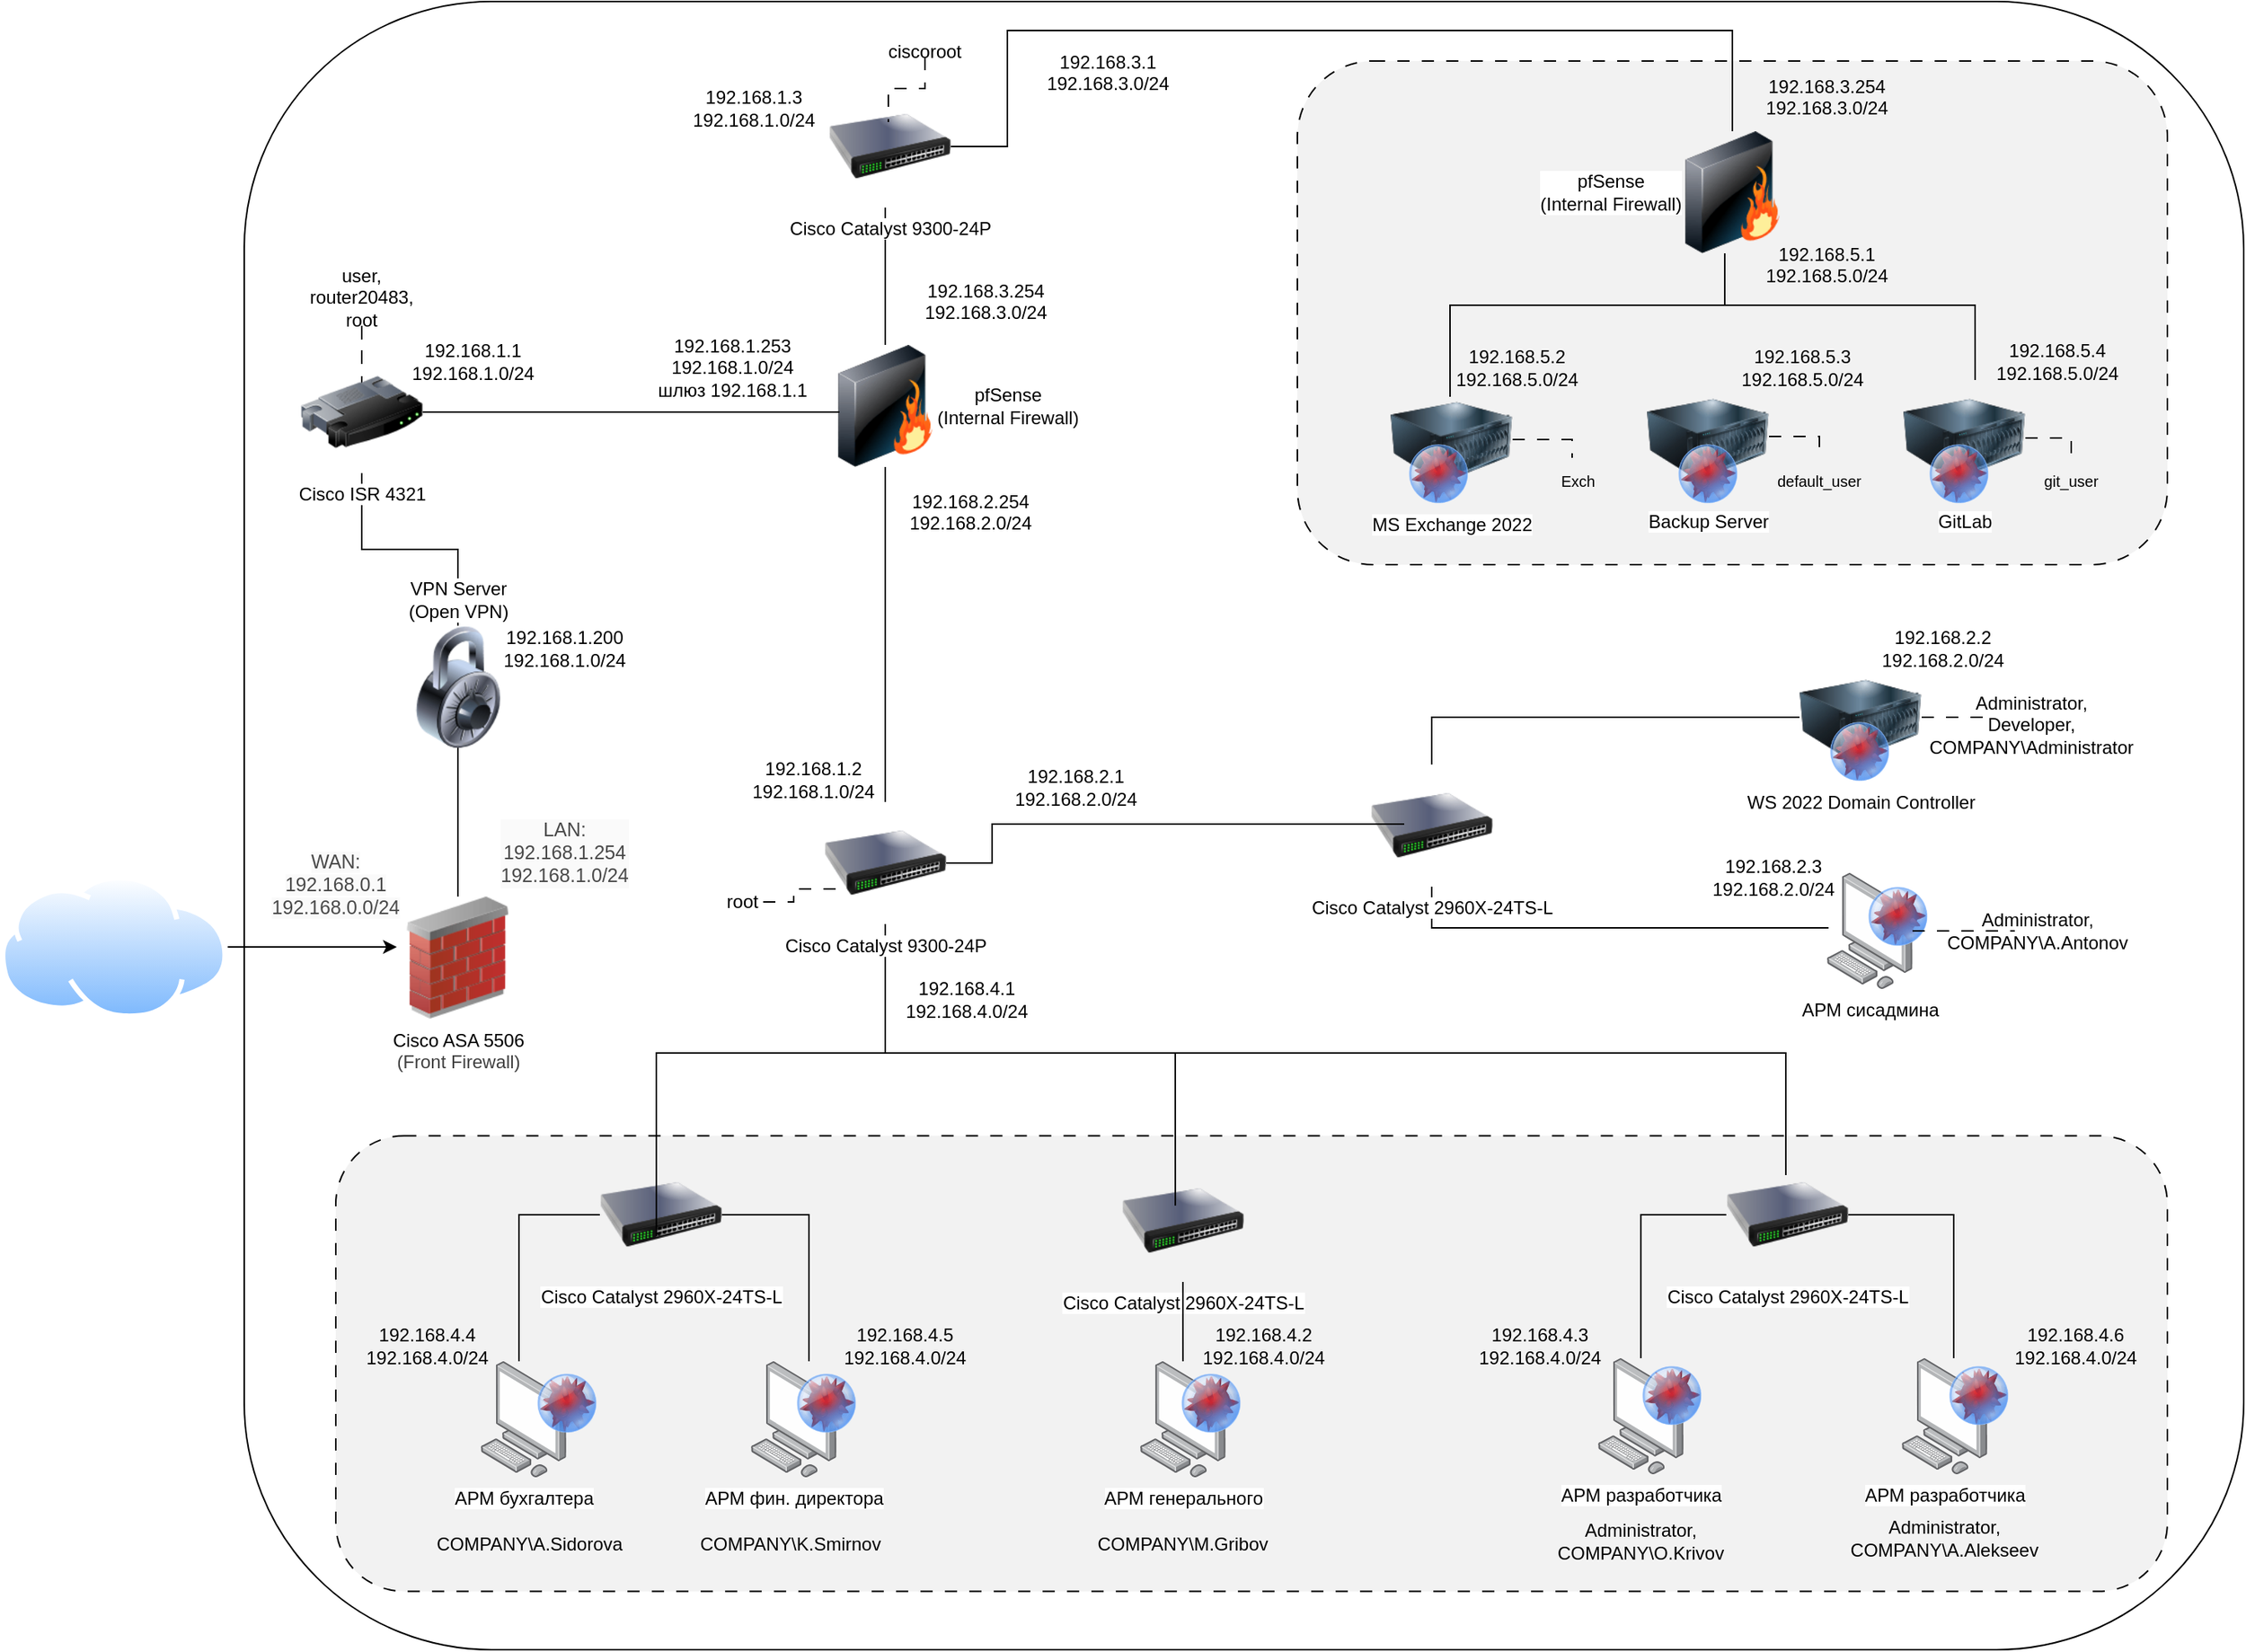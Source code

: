 <mxfile version="26.2.14">
  <diagram name="Страница — 1" id="zFI4pChro482Au3_UGgQ">
    <mxGraphModel dx="2413" dy="2248" grid="1" gridSize="10" guides="1" tooltips="1" connect="1" arrows="1" fold="1" page="1" pageScale="1" pageWidth="827" pageHeight="1169" math="0" shadow="0">
      <root>
        <mxCell id="0" />
        <mxCell id="1" parent="0" />
        <mxCell id="4CLx3NMyFeTl8cOiyVGn-1" value="" style="rounded=1;whiteSpace=wrap;html=1;" vertex="1" parent="1">
          <mxGeometry x="-490" y="-719" width="1310" height="1080" as="geometry" />
        </mxCell>
        <mxCell id="4CLx3NMyFeTl8cOiyVGn-2" value="" style="rounded=1;whiteSpace=wrap;html=1;dashed=1;dashPattern=8 8;fillColor=#F2F2F2;container=0;" vertex="1" parent="1">
          <mxGeometry x="200" y="-680" width="570" height="330" as="geometry" />
        </mxCell>
        <mxCell id="4CLx3NMyFeTl8cOiyVGn-4" value="" style="image;aspect=fixed;perimeter=ellipsePerimeter;html=1;align=center;shadow=0;dashed=0;spacingTop=3;image=img/lib/active_directory/internet_cloud.svg;" vertex="1" parent="1">
          <mxGeometry x="-650" y="-146.5" width="149.2" height="94" as="geometry" />
        </mxCell>
        <mxCell id="4CLx3NMyFeTl8cOiyVGn-5" style="edgeStyle=orthogonalEdgeStyle;rounded=0;orthogonalLoop=1;jettySize=auto;html=1;endArrow=none;startFill=0;entryX=0.5;entryY=0;entryDx=0;entryDy=0;" edge="1" parent="1" source="4CLx3NMyFeTl8cOiyVGn-69" target="4CLx3NMyFeTl8cOiyVGn-14">
          <mxGeometry relative="1" as="geometry">
            <Array as="points" />
            <mxPoint x="-110" y="-446" as="sourcePoint" />
            <mxPoint x="-98" y="-123" as="targetPoint" />
          </mxGeometry>
        </mxCell>
        <mxCell id="4CLx3NMyFeTl8cOiyVGn-9" style="edgeStyle=orthogonalEdgeStyle;rounded=0;orthogonalLoop=1;jettySize=auto;html=1;endArrow=none;startFill=0;" edge="1" parent="1" source="4CLx3NMyFeTl8cOiyVGn-16" target="4CLx3NMyFeTl8cOiyVGn-52">
          <mxGeometry relative="1" as="geometry">
            <Array as="points">
              <mxPoint x="430" y="-250" />
              <mxPoint x="430" y="-250" />
            </Array>
          </mxGeometry>
        </mxCell>
        <mxCell id="4CLx3NMyFeTl8cOiyVGn-15" style="edgeStyle=orthogonalEdgeStyle;rounded=0;orthogonalLoop=1;jettySize=auto;html=1;endArrow=none;startFill=0;entryX=0.019;entryY=0.474;entryDx=0;entryDy=0;entryPerimeter=0;" edge="1" parent="1" source="4CLx3NMyFeTl8cOiyVGn-16" target="4CLx3NMyFeTl8cOiyVGn-31">
          <mxGeometry relative="1" as="geometry">
            <Array as="points">
              <mxPoint x="288" y="-112" />
            </Array>
            <mxPoint x="323" y="-222" as="sourcePoint" />
            <mxPoint x="546.026" y="-114.964" as="targetPoint" />
          </mxGeometry>
        </mxCell>
        <mxCell id="4CLx3NMyFeTl8cOiyVGn-16" value="Cisco Catalyst 2960X-24TS-L" style="image;html=1;image=img/lib/clip_art/networking/Switch_128x128.png" vertex="1" parent="1">
          <mxGeometry x="248" y="-219" width="80" height="80" as="geometry" />
        </mxCell>
        <mxCell id="4CLx3NMyFeTl8cOiyVGn-17" value="root" style="text;html=1;align=center;verticalAlign=middle;whiteSpace=wrap;rounded=0;" vertex="1" parent="1">
          <mxGeometry x="-177" y="-143.5" width="27" height="29" as="geometry" />
        </mxCell>
        <mxCell id="4CLx3NMyFeTl8cOiyVGn-31" value="АРМ сисадмина" style="image;points=[];aspect=fixed;html=1;align=center;shadow=0;dashed=0;image=img/lib/allied_telesis/computer_and_terminals/Personal_Computer.svg;" vertex="1" parent="1">
          <mxGeometry x="546.96" y="-148" width="56.08" height="76" as="geometry" />
        </mxCell>
        <mxCell id="4CLx3NMyFeTl8cOiyVGn-32" value="192.168.2.3&lt;div&gt;192.168.2.0/24&lt;/div&gt;" style="text;html=1;align=center;verticalAlign=middle;whiteSpace=wrap;rounded=0;" vertex="1" parent="1">
          <mxGeometry x="482" y="-160" width="60" height="30" as="geometry" />
        </mxCell>
        <mxCell id="4CLx3NMyFeTl8cOiyVGn-33" value="Administrator,&lt;br&gt;&lt;div&gt;COMPANY\A.Antonov&lt;/div&gt;" style="text;html=1;align=center;verticalAlign=middle;whiteSpace=wrap;rounded=0;" vertex="1" parent="1">
          <mxGeometry x="655.0" y="-125" width="60" height="30" as="geometry" />
        </mxCell>
        <mxCell id="4CLx3NMyFeTl8cOiyVGn-34" value="" style="image;html=1;image=img/lib/clip_art/computers/Antivirus_128x128.png" vertex="1" parent="1">
          <mxGeometry x="572" y="-139" width="43" height="39" as="geometry" />
        </mxCell>
        <mxCell id="4CLx3NMyFeTl8cOiyVGn-52" value="WS 2022 Domain Controller" style="image;html=1;image=img/lib/clip_art/computers/Server_128x128.png" vertex="1" parent="1">
          <mxGeometry x="529" y="-288" width="80" height="80" as="geometry" />
        </mxCell>
        <mxCell id="4CLx3NMyFeTl8cOiyVGn-53" value="192.168.2.2&lt;div&gt;192.168.2.0/24&lt;/div&gt;" style="text;html=1;align=center;verticalAlign=middle;whiteSpace=wrap;rounded=0;" vertex="1" parent="1">
          <mxGeometry x="593.08" y="-310" width="60" height="30" as="geometry" />
        </mxCell>
        <mxCell id="4CLx3NMyFeTl8cOiyVGn-54" value="Administrator,&lt;div&gt;Developer,&lt;br&gt;&lt;div&gt;COMPANY\Administrator&lt;/div&gt;&lt;/div&gt;" style="text;html=1;align=center;verticalAlign=middle;whiteSpace=wrap;rounded=0;" vertex="1" parent="1">
          <mxGeometry x="651.0" y="-260" width="60" height="30" as="geometry" />
        </mxCell>
        <mxCell id="4CLx3NMyFeTl8cOiyVGn-55" value="" style="image;html=1;image=img/lib/clip_art/computers/Antivirus_128x128.png" vertex="1" parent="1">
          <mxGeometry x="546.96" y="-247" width="43" height="39" as="geometry" />
        </mxCell>
        <mxCell id="4CLx3NMyFeTl8cOiyVGn-56" style="edgeStyle=orthogonalEdgeStyle;rounded=0;orthogonalLoop=1;jettySize=auto;html=1;endArrow=none;startFill=0;dashed=1;dashPattern=8 8;" edge="1" parent="1" source="4CLx3NMyFeTl8cOiyVGn-52" target="4CLx3NMyFeTl8cOiyVGn-54">
          <mxGeometry relative="1" as="geometry">
            <Array as="points">
              <mxPoint x="620" y="-250" />
              <mxPoint x="620" y="-250" />
            </Array>
          </mxGeometry>
        </mxCell>
        <mxCell id="4CLx3NMyFeTl8cOiyVGn-58" value="192.168.1.3&lt;div&gt;192.168.1.0/24&lt;/div&gt;" style="text;html=1;align=center;verticalAlign=middle;whiteSpace=wrap;rounded=0;" vertex="1" parent="1">
          <mxGeometry x="-186.5" y="-664" width="60" height="30" as="geometry" />
        </mxCell>
        <mxCell id="4CLx3NMyFeTl8cOiyVGn-138" style="edgeStyle=orthogonalEdgeStyle;rounded=0;orthogonalLoop=1;jettySize=auto;html=1;entryX=0.5;entryY=0;entryDx=0;entryDy=0;endArrow=none;startFill=0;" edge="1" parent="1" source="4CLx3NMyFeTl8cOiyVGn-57" target="4CLx3NMyFeTl8cOiyVGn-136">
          <mxGeometry relative="1" as="geometry">
            <Array as="points">
              <mxPoint x="10" y="-624" />
              <mxPoint x="10" y="-700" />
              <mxPoint x="485" y="-700" />
            </Array>
          </mxGeometry>
        </mxCell>
        <mxCell id="4CLx3NMyFeTl8cOiyVGn-149" style="edgeStyle=orthogonalEdgeStyle;rounded=0;orthogonalLoop=1;jettySize=auto;html=1;entryX=0.5;entryY=0;entryDx=0;entryDy=0;endArrow=none;startFill=0;" edge="1" parent="1" source="4CLx3NMyFeTl8cOiyVGn-57" target="4CLx3NMyFeTl8cOiyVGn-69">
          <mxGeometry relative="1" as="geometry">
            <Array as="points">
              <mxPoint x="-70" y="-560" />
              <mxPoint x="-70" y="-560" />
            </Array>
          </mxGeometry>
        </mxCell>
        <mxCell id="4CLx3NMyFeTl8cOiyVGn-57" value="Cisco Catalyst 9300-24P" style="image;html=1;image=img/lib/clip_art/networking/Switch_128x128.png;align=center;" vertex="1" parent="1">
          <mxGeometry x="-107" y="-664" width="80" height="80" as="geometry" />
        </mxCell>
        <mxCell id="4CLx3NMyFeTl8cOiyVGn-59" value="192.168.3.1&lt;div&gt;192.168.3.0/24&lt;/div&gt;&lt;div&gt;&lt;br&gt;&lt;/div&gt;" style="text;html=1;align=center;verticalAlign=middle;whiteSpace=wrap;rounded=0;" vertex="1" parent="1">
          <mxGeometry x="20" y="-680" width="112" height="30" as="geometry" />
        </mxCell>
        <mxCell id="4CLx3NMyFeTl8cOiyVGn-60" value="ciscoroot" style="text;html=1;align=center;verticalAlign=middle;whiteSpace=wrap;rounded=0;" vertex="1" parent="1">
          <mxGeometry x="-70" y="-690" width="52" height="8" as="geometry" />
        </mxCell>
        <mxCell id="4CLx3NMyFeTl8cOiyVGn-62" value="" style="edgeStyle=orthogonalEdgeStyle;rounded=0;orthogonalLoop=1;jettySize=auto;html=1;endArrow=none;startFill=0;" edge="1" parent="1" source="4CLx3NMyFeTl8cOiyVGn-70" target="4CLx3NMyFeTl8cOiyVGn-64">
          <mxGeometry relative="1" as="geometry">
            <Array as="points" />
            <mxPoint x="-370" y="-456" as="sourcePoint" />
            <mxPoint x="152" y="-456" as="targetPoint" />
          </mxGeometry>
        </mxCell>
        <mxCell id="4CLx3NMyFeTl8cOiyVGn-63" value="" style="edgeStyle=orthogonalEdgeStyle;rounded=0;orthogonalLoop=1;jettySize=auto;html=1;" edge="1" parent="1" source="4CLx3NMyFeTl8cOiyVGn-4" target="4CLx3NMyFeTl8cOiyVGn-64">
          <mxGeometry relative="1" as="geometry">
            <mxPoint x="-661" y="-613" as="sourcePoint" />
            <mxPoint x="-410" y="-496" as="targetPoint" />
            <Array as="points">
              <mxPoint x="-575" y="-90" />
            </Array>
          </mxGeometry>
        </mxCell>
        <mxCell id="4CLx3NMyFeTl8cOiyVGn-64" value="Cisco ASA 5506&lt;div&gt;&lt;span style=&quot;white-space: normal; caret-color: rgb(64, 64, 64); color: rgb(64, 64, 64); text-align: left;&quot;&gt;&lt;font face=&quot;Helvetica&quot;&gt;(Front Firewall)&lt;/font&gt;&lt;/span&gt;&lt;br&gt;&lt;/div&gt;" style="image;html=1;image=img/lib/clip_art/networking/Firewall_02_128x128.png;verticalAlign=top;labelPosition=center;verticalLabelPosition=bottom;align=center;" vertex="1" parent="1">
          <mxGeometry x="-390" y="-132.5" width="80" height="80" as="geometry" />
        </mxCell>
        <mxCell id="4CLx3NMyFeTl8cOiyVGn-67" value="192.168.2.1&lt;div&gt;192.168.2.0/24&lt;/div&gt;" style="text;html=1;align=center;verticalAlign=middle;whiteSpace=wrap;rounded=0;" vertex="1" parent="1">
          <mxGeometry y="-219" width="110" height="30" as="geometry" />
        </mxCell>
        <mxCell id="4CLx3NMyFeTl8cOiyVGn-68" value="192.168.1.2&lt;div&gt;192.168.1.0/24&lt;/div&gt;" style="text;html=1;align=center;verticalAlign=middle;whiteSpace=wrap;rounded=0;" vertex="1" parent="1">
          <mxGeometry x="-147" y="-224.5" width="60" height="30" as="geometry" />
        </mxCell>
        <mxCell id="4CLx3NMyFeTl8cOiyVGn-71" value="MS Exchange 2022" style="image;html=1;image=img/lib/clip_art/computers/Server_128x128.png" vertex="1" parent="1">
          <mxGeometry x="261" y="-470" width="80" height="80" as="geometry" />
        </mxCell>
        <mxCell id="4CLx3NMyFeTl8cOiyVGn-87" value="192.168.1.1&lt;div&gt;192.168.1.0/24&lt;/div&gt;" style="text;html=1;align=center;verticalAlign=middle;whiteSpace=wrap;rounded=0;" vertex="1" parent="1">
          <mxGeometry x="-370" y="-498" width="60" height="30" as="geometry" />
        </mxCell>
        <mxCell id="4CLx3NMyFeTl8cOiyVGn-88" value="user,&lt;div&gt;router20483,&lt;/div&gt;&lt;div&gt;root&lt;/div&gt;" style="text;html=1;align=center;verticalAlign=middle;whiteSpace=wrap;rounded=0;" vertex="1" parent="1">
          <mxGeometry x="-427" y="-543.5" width="28" height="37" as="geometry" />
        </mxCell>
        <mxCell id="4CLx3NMyFeTl8cOiyVGn-90" value="192.168.4.1&lt;div&gt;192.168.4.0/24&lt;/div&gt;" style="text;html=1;align=center;verticalAlign=middle;whiteSpace=wrap;rounded=0;" vertex="1" parent="1">
          <mxGeometry x="-70" y="-80" width="107" height="30" as="geometry" />
        </mxCell>
        <mxCell id="4CLx3NMyFeTl8cOiyVGn-91" value="&lt;span style=&quot;caret-color: rgb(73, 73, 73); color: rgb(73, 73, 73); font-family: var(--ds-font-family-code); font-size: 12.573px; background-color: rgb(250, 250, 250);&quot;&gt;WAN: 192.168.0.1&lt;/span&gt;&lt;div&gt;&lt;span style=&quot;caret-color: rgb(73, 73, 73); color: rgb(73, 73, 73); font-family: var(--ds-font-family-code); font-size: 12.573px; background-color: rgb(250, 250, 250);&quot;&gt;192.168.0.0/24&lt;/span&gt;&lt;/div&gt;" style="text;html=1;align=center;verticalAlign=middle;whiteSpace=wrap;rounded=0;" vertex="1" parent="1">
          <mxGeometry x="-460" y="-155" width="60" height="30" as="geometry" />
        </mxCell>
        <mxCell id="4CLx3NMyFeTl8cOiyVGn-92" value="&lt;pre style=&quot;font-family: var(--ds-font-family-code); overflow: auto; padding: calc(var(--ds-md-zoom)*8px)calc(var(--ds-md-zoom)*12px); text-wrap-mode: wrap; word-break: break-all; caret-color: rgb(73, 73, 73); color: rgb(73, 73, 73); font-size: 12.573px; background-color: rgb(250, 250, 250); margin-top: 0px !important; margin-bottom: 0px !important;&quot;&gt;LAN:&lt;/pre&gt;&lt;pre style=&quot;font-family: var(--ds-font-family-code); overflow: auto; padding: calc(var(--ds-md-zoom)*8px)calc(var(--ds-md-zoom)*12px); text-wrap-mode: wrap; word-break: break-all; caret-color: rgb(73, 73, 73); color: rgb(73, 73, 73); font-size: 12.573px; background-color: rgb(250, 250, 250); margin-top: 0px !important; margin-bottom: 0px !important;&quot;&gt;192.168.1.254&lt;/pre&gt;&lt;pre style=&quot;font-family: var(--ds-font-family-code); overflow: auto; padding: calc(var(--ds-md-zoom)*8px)calc(var(--ds-md-zoom)*12px); text-wrap-mode: wrap; word-break: break-all; caret-color: rgb(73, 73, 73); color: rgb(73, 73, 73); font-size: 12.573px; background-color: rgb(250, 250, 250); margin-top: 0px !important; margin-bottom: 0px !important;&quot;&gt;192.168.1.0/24&lt;/pre&gt;" style="text;html=1;align=center;verticalAlign=middle;whiteSpace=wrap;rounded=0;" vertex="1" parent="1">
          <mxGeometry x="-335" y="-176.5" width="110" height="30" as="geometry" />
        </mxCell>
        <mxCell id="4CLx3NMyFeTl8cOiyVGn-105" style="edgeStyle=orthogonalEdgeStyle;rounded=0;orthogonalLoop=1;jettySize=auto;html=1;entryX=0.488;entryY=0.3;entryDx=0;entryDy=0;entryPerimeter=0;endArrow=none;startFill=0;dashed=1;dashPattern=8 8;" edge="1" parent="1" source="4CLx3NMyFeTl8cOiyVGn-60" target="4CLx3NMyFeTl8cOiyVGn-57">
          <mxGeometry relative="1" as="geometry" />
        </mxCell>
        <mxCell id="4CLx3NMyFeTl8cOiyVGn-107" style="edgeStyle=orthogonalEdgeStyle;rounded=0;orthogonalLoop=1;jettySize=auto;html=1;entryX=0.5;entryY=0.35;entryDx=0;entryDy=0;entryPerimeter=0;endArrow=none;startFill=0;dashed=1;dashPattern=8 8;" edge="1" parent="1" source="4CLx3NMyFeTl8cOiyVGn-88" target="4CLx3NMyFeTl8cOiyVGn-86">
          <mxGeometry relative="1" as="geometry" />
        </mxCell>
        <mxCell id="4CLx3NMyFeTl8cOiyVGn-116" style="edgeStyle=orthogonalEdgeStyle;rounded=0;orthogonalLoop=1;jettySize=auto;html=1;entryX=0.25;entryY=0.5;entryDx=0;entryDy=0;entryPerimeter=0;endArrow=none;startFill=0;dashed=1;dashPattern=8 8;" edge="1" parent="1" source="4CLx3NMyFeTl8cOiyVGn-31" target="4CLx3NMyFeTl8cOiyVGn-33">
          <mxGeometry relative="1" as="geometry" />
        </mxCell>
        <mxCell id="4CLx3NMyFeTl8cOiyVGn-3" value="" style="rounded=1;whiteSpace=wrap;html=1;dashed=1;dashPattern=8 8;fillColor=#F2F2F2;" vertex="1" parent="1">
          <mxGeometry x="-430" y="24.25" width="1200" height="298.5" as="geometry" />
        </mxCell>
        <mxCell id="4CLx3NMyFeTl8cOiyVGn-20" style="edgeStyle=orthogonalEdgeStyle;rounded=0;orthogonalLoop=1;jettySize=auto;html=1;endArrow=none;startFill=0;" edge="1" parent="1" source="4CLx3NMyFeTl8cOiyVGn-22" target="4CLx3NMyFeTl8cOiyVGn-24">
          <mxGeometry relative="1" as="geometry">
            <Array as="points">
              <mxPoint x="630" y="76" />
            </Array>
          </mxGeometry>
        </mxCell>
        <mxCell id="4CLx3NMyFeTl8cOiyVGn-21" style="edgeStyle=orthogonalEdgeStyle;rounded=0;orthogonalLoop=1;jettySize=auto;html=1;endArrow=none;startFill=0;" edge="1" parent="1" source="4CLx3NMyFeTl8cOiyVGn-22" target="4CLx3NMyFeTl8cOiyVGn-23">
          <mxGeometry relative="1" as="geometry" />
        </mxCell>
        <mxCell id="4CLx3NMyFeTl8cOiyVGn-22" value="&lt;meta charset=&quot;utf-8&quot;&gt;Cisco Catalyst 2960X-24TS-L" style="image;html=1;image=img/lib/clip_art/networking/Switch_128x128.png" vertex="1" parent="1">
          <mxGeometry x="481" y="36" width="80" height="80" as="geometry" />
        </mxCell>
        <mxCell id="4CLx3NMyFeTl8cOiyVGn-23" value="АРМ разработчика" style="image;points=[];aspect=fixed;html=1;align=center;shadow=0;dashed=0;image=img/lib/allied_telesis/computer_and_terminals/Personal_Computer.svg;" vertex="1" parent="1">
          <mxGeometry x="397" y="170" width="56.08" height="76" as="geometry" />
        </mxCell>
        <mxCell id="4CLx3NMyFeTl8cOiyVGn-24" value="АРМ разработчика" style="image;points=[];aspect=fixed;html=1;align=center;shadow=0;dashed=0;image=img/lib/allied_telesis/computer_and_terminals/Personal_Computer.svg;" vertex="1" parent="1">
          <mxGeometry x="596" y="170" width="56.08" height="76" as="geometry" />
        </mxCell>
        <mxCell id="4CLx3NMyFeTl8cOiyVGn-25" value="192.168.4.3&lt;div&gt;192.168.4.0/24&lt;/div&gt;" style="text;html=1;align=center;verticalAlign=middle;whiteSpace=wrap;rounded=0;" vertex="1" parent="1">
          <mxGeometry x="329" y="147" width="60" height="30" as="geometry" />
        </mxCell>
        <mxCell id="4CLx3NMyFeTl8cOiyVGn-26" value="192.168.4.6&lt;div&gt;192.168.4.0/24&lt;/div&gt;" style="text;html=1;align=center;verticalAlign=middle;whiteSpace=wrap;rounded=0;" vertex="1" parent="1">
          <mxGeometry x="680" y="147" width="60" height="30" as="geometry" />
        </mxCell>
        <mxCell id="4CLx3NMyFeTl8cOiyVGn-27" value="Administrator,&lt;br&gt;&lt;div&gt;COMPANY\O.Krivov&lt;/div&gt;" style="text;html=1;align=center;verticalAlign=middle;whiteSpace=wrap;rounded=0;" vertex="1" parent="1">
          <mxGeometry x="395.04" y="275" width="60" height="30" as="geometry" />
        </mxCell>
        <mxCell id="4CLx3NMyFeTl8cOiyVGn-28" value="Administrator,&lt;br&gt;&lt;div&gt;COMPANY\A.Alekseev&lt;/div&gt;" style="text;html=1;align=center;verticalAlign=middle;whiteSpace=wrap;rounded=0;" vertex="1" parent="1">
          <mxGeometry x="594.04" y="273" width="60" height="30" as="geometry" />
        </mxCell>
        <mxCell id="4CLx3NMyFeTl8cOiyVGn-29" value="" style="image;html=1;image=img/lib/clip_art/computers/Antivirus_128x128.png" vertex="1" parent="1">
          <mxGeometry x="423.96" y="175" width="43" height="39" as="geometry" />
        </mxCell>
        <mxCell id="4CLx3NMyFeTl8cOiyVGn-30" value="" style="image;html=1;image=img/lib/clip_art/computers/Antivirus_128x128.png" vertex="1" parent="1">
          <mxGeometry x="625" y="175" width="43" height="39" as="geometry" />
        </mxCell>
        <mxCell id="4CLx3NMyFeTl8cOiyVGn-35" value="Cisco Catalyst 2960X-24TS-L" style="image;html=1;image=img/lib/clip_art/networking/Switch_128x128.png" vertex="1" parent="1">
          <mxGeometry x="85" y="40" width="80" height="80" as="geometry" />
        </mxCell>
        <mxCell id="4CLx3NMyFeTl8cOiyVGn-36" value="АРМ генерального" style="image;points=[];aspect=fixed;html=1;align=center;shadow=0;dashed=0;image=img/lib/allied_telesis/computer_and_terminals/Personal_Computer.svg;" vertex="1" parent="1">
          <mxGeometry x="96.96" y="172" width="56.08" height="76" as="geometry" />
        </mxCell>
        <mxCell id="4CLx3NMyFeTl8cOiyVGn-37" value="192.168.4.2&lt;div&gt;192.168.4.0/24&lt;/div&gt;" style="text;html=1;align=center;verticalAlign=middle;whiteSpace=wrap;rounded=0;" vertex="1" parent="1">
          <mxGeometry x="148" y="147" width="60" height="30" as="geometry" />
        </mxCell>
        <mxCell id="4CLx3NMyFeTl8cOiyVGn-38" value="COMPANY\M.Gribov" style="text;html=1;align=center;verticalAlign=middle;whiteSpace=wrap;rounded=0;" vertex="1" parent="1">
          <mxGeometry x="95" y="277" width="60" height="30" as="geometry" />
        </mxCell>
        <mxCell id="4CLx3NMyFeTl8cOiyVGn-39" value="" style="image;html=1;image=img/lib/clip_art/computers/Antivirus_128x128.png" vertex="1" parent="1">
          <mxGeometry x="122" y="180" width="43" height="39" as="geometry" />
        </mxCell>
        <mxCell id="4CLx3NMyFeTl8cOiyVGn-41" style="edgeStyle=orthogonalEdgeStyle;rounded=0;orthogonalLoop=1;jettySize=auto;html=1;endArrow=none;startFill=0;" edge="1" parent="1" source="4CLx3NMyFeTl8cOiyVGn-43" target="4CLx3NMyFeTl8cOiyVGn-44">
          <mxGeometry relative="1" as="geometry">
            <Array as="points">
              <mxPoint x="-310" y="76" />
            </Array>
          </mxGeometry>
        </mxCell>
        <mxCell id="4CLx3NMyFeTl8cOiyVGn-42" style="edgeStyle=orthogonalEdgeStyle;rounded=0;orthogonalLoop=1;jettySize=auto;html=1;endArrow=none;startFill=0;" edge="1" parent="1" source="4CLx3NMyFeTl8cOiyVGn-43" target="4CLx3NMyFeTl8cOiyVGn-45">
          <mxGeometry relative="1" as="geometry">
            <Array as="points">
              <mxPoint x="-120" y="76" />
            </Array>
          </mxGeometry>
        </mxCell>
        <mxCell id="4CLx3NMyFeTl8cOiyVGn-43" value="&lt;meta charset=&quot;utf-8&quot;&gt;Cisco Catalyst 2960X-24TS-L" style="image;html=1;image=img/lib/clip_art/networking/Switch_128x128.png" vertex="1" parent="1">
          <mxGeometry x="-257" y="36" width="80" height="80" as="geometry" />
        </mxCell>
        <mxCell id="4CLx3NMyFeTl8cOiyVGn-44" value="АРМ бухгалтера" style="image;points=[];aspect=fixed;html=1;align=center;shadow=0;dashed=0;image=img/lib/allied_telesis/computer_and_terminals/Personal_Computer.svg;" vertex="1" parent="1">
          <mxGeometry x="-335" y="172" width="56.08" height="76" as="geometry" />
        </mxCell>
        <mxCell id="4CLx3NMyFeTl8cOiyVGn-45" value="АРМ фин. директора" style="image;points=[];aspect=fixed;html=1;align=center;shadow=0;dashed=0;image=img/lib/allied_telesis/computer_and_terminals/Personal_Computer.svg;" vertex="1" parent="1">
          <mxGeometry x="-158" y="172" width="56.08" height="76" as="geometry" />
        </mxCell>
        <mxCell id="4CLx3NMyFeTl8cOiyVGn-46" value="192.168.4.4&lt;div&gt;192.168.4.0/24&lt;/div&gt;" style="text;html=1;align=center;verticalAlign=middle;whiteSpace=wrap;rounded=0;" vertex="1" parent="1">
          <mxGeometry x="-400" y="147" width="60" height="30" as="geometry" />
        </mxCell>
        <mxCell id="4CLx3NMyFeTl8cOiyVGn-47" value="192.168.4.5&lt;div&gt;192.168.4.0/24&lt;/div&gt;" style="text;html=1;align=center;verticalAlign=middle;whiteSpace=wrap;rounded=0;" vertex="1" parent="1">
          <mxGeometry x="-87" y="147" width="60" height="30" as="geometry" />
        </mxCell>
        <mxCell id="4CLx3NMyFeTl8cOiyVGn-48" value="COMPANY\A.Sidorova" style="text;html=1;align=center;verticalAlign=middle;whiteSpace=wrap;rounded=0;" vertex="1" parent="1">
          <mxGeometry x="-333" y="277" width="60" height="30" as="geometry" />
        </mxCell>
        <mxCell id="4CLx3NMyFeTl8cOiyVGn-49" value="COMPANY\K.Smirnov" style="text;html=1;align=center;verticalAlign=middle;whiteSpace=wrap;rounded=0;" vertex="1" parent="1">
          <mxGeometry x="-161.92" y="277" width="60" height="30" as="geometry" />
        </mxCell>
        <mxCell id="4CLx3NMyFeTl8cOiyVGn-50" value="" style="image;html=1;image=img/lib/clip_art/computers/Antivirus_128x128.png" vertex="1" parent="1">
          <mxGeometry x="-300" y="180" width="43" height="39" as="geometry" />
        </mxCell>
        <mxCell id="4CLx3NMyFeTl8cOiyVGn-51" value="" style="image;html=1;image=img/lib/clip_art/computers/Antivirus_128x128.png" vertex="1" parent="1">
          <mxGeometry x="-130" y="180" width="43" height="39" as="geometry" />
        </mxCell>
        <mxCell id="4CLx3NMyFeTl8cOiyVGn-40" style="edgeStyle=orthogonalEdgeStyle;rounded=0;orthogonalLoop=1;jettySize=auto;html=1;endArrow=none;startFill=0;" edge="1" parent="1" source="4CLx3NMyFeTl8cOiyVGn-35" target="4CLx3NMyFeTl8cOiyVGn-36">
          <mxGeometry relative="1" as="geometry" />
        </mxCell>
        <mxCell id="4CLx3NMyFeTl8cOiyVGn-118" value="192.168.1.253&lt;div&gt;192.168.1.0/24&lt;/div&gt;&lt;div&gt;шлюз 192.168.1.1&lt;/div&gt;" style="text;html=1;align=center;verticalAlign=middle;whiteSpace=wrap;rounded=0;" vertex="1" parent="1">
          <mxGeometry x="-230" y="-494" width="120" height="30" as="geometry" />
        </mxCell>
        <mxCell id="4CLx3NMyFeTl8cOiyVGn-119" style="edgeStyle=orthogonalEdgeStyle;rounded=0;orthogonalLoop=1;jettySize=auto;html=1;entryX=0.35;entryY=0.713;entryDx=0;entryDy=0;entryPerimeter=0;endArrow=none;startFill=0;dashed=1;dashPattern=8 8;" edge="1" parent="1" source="4CLx3NMyFeTl8cOiyVGn-17" target="4CLx3NMyFeTl8cOiyVGn-14">
          <mxGeometry relative="1" as="geometry" />
        </mxCell>
        <mxCell id="4CLx3NMyFeTl8cOiyVGn-129" value="" style="edgeStyle=orthogonalEdgeStyle;rounded=0;orthogonalLoop=1;jettySize=auto;html=1;endArrow=none;startFill=0;" edge="1" parent="1" source="4CLx3NMyFeTl8cOiyVGn-86" target="4CLx3NMyFeTl8cOiyVGn-70">
          <mxGeometry relative="1" as="geometry">
            <Array as="points" />
            <mxPoint x="-350" y="-418" as="sourcePoint" />
            <mxPoint x="-340" y="-132" as="targetPoint" />
          </mxGeometry>
        </mxCell>
        <mxCell id="4CLx3NMyFeTl8cOiyVGn-70" value="VPN Server&lt;div&gt;(Open VPN)&lt;/div&gt;" style="image;html=1;image=img/lib/clip_art/general/Lock_128x128.png;labelPosition=center;verticalLabelPosition=top;align=center;verticalAlign=bottom;" vertex="1" parent="1">
          <mxGeometry x="-390" y="-310" width="80" height="80" as="geometry" />
        </mxCell>
        <mxCell id="4CLx3NMyFeTl8cOiyVGn-135" value="192.168.1.200&lt;div&gt;192.168.1.0/24&lt;/div&gt;" style="text;html=1;align=center;verticalAlign=middle;whiteSpace=wrap;rounded=0;" vertex="1" parent="1">
          <mxGeometry x="-310" y="-310" width="60" height="30" as="geometry" />
        </mxCell>
        <mxCell id="4CLx3NMyFeTl8cOiyVGn-86" value="Cisco ISR 4321" style="image;html=1;image=img/lib/clip_art/networking/Router_128x128.png" vertex="1" parent="1">
          <mxGeometry x="-453" y="-490" width="80" height="80" as="geometry" />
        </mxCell>
        <mxCell id="4CLx3NMyFeTl8cOiyVGn-136" value="pfSense&lt;div&gt;(Internal Firewall)&lt;/div&gt;" style="image;html=1;image=img/lib/clip_art/networking/Firewall_128x128.png;labelPosition=left;verticalLabelPosition=middle;align=center;verticalAlign=middle;" vertex="1" parent="1">
          <mxGeometry x="445" y="-634" width="80" height="80" as="geometry" />
        </mxCell>
        <mxCell id="4CLx3NMyFeTl8cOiyVGn-69" value="pfSense&lt;div&gt;(Internal Firewall)&lt;/div&gt;" style="image;html=1;image=img/lib/clip_art/networking/Firewall_128x128.png;labelPosition=right;verticalLabelPosition=middle;align=center;verticalAlign=middle;" vertex="1" parent="1">
          <mxGeometry x="-110" y="-494" width="80" height="80" as="geometry" />
        </mxCell>
        <mxCell id="4CLx3NMyFeTl8cOiyVGn-141" style="edgeStyle=orthogonalEdgeStyle;rounded=0;orthogonalLoop=1;jettySize=auto;html=1;entryX=0.488;entryY=0.125;entryDx=0;entryDy=0;entryPerimeter=0;endArrow=none;startFill=0;" edge="1" parent="1" source="4CLx3NMyFeTl8cOiyVGn-136" target="4CLx3NMyFeTl8cOiyVGn-71">
          <mxGeometry relative="1" as="geometry">
            <Array as="points">
              <mxPoint x="480" y="-520" />
              <mxPoint x="300" y="-520" />
            </Array>
          </mxGeometry>
        </mxCell>
        <mxCell id="4CLx3NMyFeTl8cOiyVGn-72" value="192.168.5.2&lt;div&gt;192.168.5.0/24&lt;/div&gt;" style="text;html=1;align=center;verticalAlign=middle;whiteSpace=wrap;rounded=0;" vertex="1" parent="1">
          <mxGeometry x="314" y="-494" width="60" height="30" as="geometry" />
        </mxCell>
        <mxCell id="4CLx3NMyFeTl8cOiyVGn-73" value="&lt;font style=&quot;font-size: 10px;&quot;&gt;Exch&lt;/font&gt;" style="text;html=1;align=center;verticalAlign=middle;whiteSpace=wrap;rounded=0;" vertex="1" parent="1">
          <mxGeometry x="354.0" y="-420" width="60" height="30" as="geometry" />
        </mxCell>
        <mxCell id="4CLx3NMyFeTl8cOiyVGn-74" value="" style="image;html=1;image=img/lib/clip_art/computers/Antivirus_128x128.png" vertex="1" parent="1">
          <mxGeometry x="271" y="-429" width="43" height="39" as="geometry" />
        </mxCell>
        <mxCell id="4CLx3NMyFeTl8cOiyVGn-75" style="edgeStyle=orthogonalEdgeStyle;rounded=0;orthogonalLoop=1;jettySize=auto;html=1;endArrow=none;startFill=0;dashed=1;dashPattern=8 8;" edge="1" parent="1" source="4CLx3NMyFeTl8cOiyVGn-71" target="4CLx3NMyFeTl8cOiyVGn-73">
          <mxGeometry relative="1" as="geometry">
            <Array as="points">
              <mxPoint x="380" y="-432" />
            </Array>
          </mxGeometry>
        </mxCell>
        <mxCell id="4CLx3NMyFeTl8cOiyVGn-76" value="Backup Server" style="image;html=1;image=img/lib/clip_art/computers/Server_128x128.png" vertex="1" parent="1">
          <mxGeometry x="429" y="-472" width="80" height="80" as="geometry" />
        </mxCell>
        <mxCell id="4CLx3NMyFeTl8cOiyVGn-77" value="192.168.5.3&lt;div&gt;192.168.5.0/24&lt;/div&gt;" style="text;html=1;align=center;verticalAlign=middle;whiteSpace=wrap;rounded=0;" vertex="1" parent="1">
          <mxGeometry x="501" y="-494" width="60" height="30" as="geometry" />
        </mxCell>
        <mxCell id="4CLx3NMyFeTl8cOiyVGn-78" value="&lt;font style=&quot;font-size: 10px;&quot;&gt;default_user&lt;/font&gt;" style="text;html=1;align=center;verticalAlign=middle;whiteSpace=wrap;rounded=0;" vertex="1" parent="1">
          <mxGeometry x="512.0" y="-420" width="60" height="30" as="geometry" />
        </mxCell>
        <mxCell id="4CLx3NMyFeTl8cOiyVGn-79" value="" style="image;html=1;image=img/lib/clip_art/computers/Antivirus_128x128.png" vertex="1" parent="1">
          <mxGeometry x="447.5" y="-429" width="43" height="39" as="geometry" />
        </mxCell>
        <mxCell id="4CLx3NMyFeTl8cOiyVGn-80" style="edgeStyle=orthogonalEdgeStyle;rounded=0;orthogonalLoop=1;jettySize=auto;html=1;entryX=0.5;entryY=0;entryDx=0;entryDy=0;endArrow=none;startFill=0;dashed=1;dashPattern=8 8;" edge="1" parent="1" source="4CLx3NMyFeTl8cOiyVGn-76" target="4CLx3NMyFeTl8cOiyVGn-78">
          <mxGeometry relative="1" as="geometry">
            <Array as="points">
              <mxPoint x="542" y="-434" />
            </Array>
          </mxGeometry>
        </mxCell>
        <mxCell id="4CLx3NMyFeTl8cOiyVGn-81" value="GitLab" style="image;html=1;image=img/lib/clip_art/computers/Server_128x128.png" vertex="1" parent="1">
          <mxGeometry x="597" y="-472" width="80" height="80" as="geometry" />
        </mxCell>
        <mxCell id="4CLx3NMyFeTl8cOiyVGn-82" value="192.168.5.4&lt;div&gt;192.168.5.0/24&lt;/div&gt;" style="text;html=1;align=center;verticalAlign=middle;whiteSpace=wrap;rounded=0;" vertex="1" parent="1">
          <mxGeometry x="668" y="-498" width="60" height="30" as="geometry" />
        </mxCell>
        <mxCell id="4CLx3NMyFeTl8cOiyVGn-83" value="&lt;font style=&quot;font-size: 10px;&quot;&gt;git_user&lt;/font&gt;" style="text;html=1;align=center;verticalAlign=middle;whiteSpace=wrap;rounded=0;" vertex="1" parent="1">
          <mxGeometry x="677.0" y="-420" width="60" height="30" as="geometry" />
        </mxCell>
        <mxCell id="4CLx3NMyFeTl8cOiyVGn-84" value="" style="image;html=1;image=img/lib/clip_art/computers/Antivirus_128x128.png" vertex="1" parent="1">
          <mxGeometry x="612" y="-429" width="43" height="39" as="geometry" />
        </mxCell>
        <mxCell id="4CLx3NMyFeTl8cOiyVGn-85" style="edgeStyle=orthogonalEdgeStyle;rounded=0;orthogonalLoop=1;jettySize=auto;html=1;entryX=0.5;entryY=0;entryDx=0;entryDy=0;endArrow=none;startFill=0;dashed=1;dashPattern=8 8;" edge="1" parent="1">
          <mxGeometry relative="1" as="geometry">
            <Array as="points">
              <mxPoint x="707" y="-433" />
            </Array>
            <mxPoint x="677" y="-433" as="sourcePoint" />
            <mxPoint x="707" y="-421" as="targetPoint" />
          </mxGeometry>
        </mxCell>
        <mxCell id="4CLx3NMyFeTl8cOiyVGn-143" style="edgeStyle=orthogonalEdgeStyle;rounded=0;orthogonalLoop=1;jettySize=auto;html=1;endArrow=none;startFill=0;entryX=0.588;entryY=0.013;entryDx=0;entryDy=0;entryPerimeter=0;" edge="1" parent="1" source="4CLx3NMyFeTl8cOiyVGn-136" target="4CLx3NMyFeTl8cOiyVGn-81">
          <mxGeometry relative="1" as="geometry">
            <Array as="points">
              <mxPoint x="480" y="-520" />
              <mxPoint x="644" y="-520" />
            </Array>
          </mxGeometry>
        </mxCell>
        <mxCell id="4CLx3NMyFeTl8cOiyVGn-144" value="192.168.3.254&lt;div&gt;192.168.3.0/24&lt;/div&gt;&lt;div&gt;&lt;br&gt;&lt;/div&gt;" style="text;html=1;align=center;verticalAlign=middle;whiteSpace=wrap;rounded=0;" vertex="1" parent="1">
          <mxGeometry x="491.04" y="-664" width="112" height="30" as="geometry" />
        </mxCell>
        <mxCell id="4CLx3NMyFeTl8cOiyVGn-145" value="192.168.5.1&lt;div&gt;192.168.5.0/24&lt;/div&gt;&lt;div&gt;&lt;br&gt;&lt;/div&gt;" style="text;html=1;align=center;verticalAlign=middle;whiteSpace=wrap;rounded=0;" vertex="1" parent="1">
          <mxGeometry x="491.04" y="-554" width="112" height="30" as="geometry" />
        </mxCell>
        <mxCell id="4CLx3NMyFeTl8cOiyVGn-148" style="edgeStyle=orthogonalEdgeStyle;rounded=0;orthogonalLoop=1;jettySize=auto;html=1;entryX=0.125;entryY=0.55;entryDx=0;entryDy=0;entryPerimeter=0;endArrow=none;startFill=0;" edge="1" parent="1" source="4CLx3NMyFeTl8cOiyVGn-86" target="4CLx3NMyFeTl8cOiyVGn-69">
          <mxGeometry relative="1" as="geometry" />
        </mxCell>
        <mxCell id="4CLx3NMyFeTl8cOiyVGn-150" value="192.168.3.254&lt;div&gt;192.168.3.0/24&lt;/div&gt;&lt;div&gt;&lt;br&gt;&lt;/div&gt;" style="text;html=1;align=center;verticalAlign=middle;whiteSpace=wrap;rounded=0;" vertex="1" parent="1">
          <mxGeometry x="-60" y="-530" width="112" height="30" as="geometry" />
        </mxCell>
        <mxCell id="4CLx3NMyFeTl8cOiyVGn-151" value="192.168.2.254&lt;div&gt;192.168.2.0/24&lt;/div&gt;&lt;div&gt;&lt;br&gt;&lt;/div&gt;" style="text;html=1;align=center;verticalAlign=middle;whiteSpace=wrap;rounded=0;" vertex="1" parent="1">
          <mxGeometry x="-70" y="-392" width="112" height="30" as="geometry" />
        </mxCell>
        <mxCell id="4CLx3NMyFeTl8cOiyVGn-152" style="edgeStyle=orthogonalEdgeStyle;rounded=0;orthogonalLoop=1;jettySize=auto;html=1;entryX=0.438;entryY=0.375;entryDx=0;entryDy=0;entryPerimeter=0;endArrow=none;startFill=0;" edge="1" parent="1" source="4CLx3NMyFeTl8cOiyVGn-14" target="4CLx3NMyFeTl8cOiyVGn-35">
          <mxGeometry relative="1" as="geometry">
            <Array as="points">
              <mxPoint x="-70" y="-30" />
              <mxPoint x="120" y="-30" />
            </Array>
          </mxGeometry>
        </mxCell>
        <mxCell id="4CLx3NMyFeTl8cOiyVGn-153" style="edgeStyle=orthogonalEdgeStyle;rounded=0;orthogonalLoop=1;jettySize=auto;html=1;entryX=0.463;entryY=0.675;entryDx=0;entryDy=0;entryPerimeter=0;endArrow=none;startFill=0;" edge="1" parent="1" source="4CLx3NMyFeTl8cOiyVGn-14" target="4CLx3NMyFeTl8cOiyVGn-43">
          <mxGeometry relative="1" as="geometry">
            <Array as="points">
              <mxPoint x="-70" y="-30" />
              <mxPoint x="-220" y="-30" />
            </Array>
          </mxGeometry>
        </mxCell>
        <mxCell id="4CLx3NMyFeTl8cOiyVGn-154" style="edgeStyle=orthogonalEdgeStyle;rounded=0;orthogonalLoop=1;jettySize=auto;html=1;entryX=0.488;entryY=0.175;entryDx=0;entryDy=0;entryPerimeter=0;endArrow=none;startFill=0;" edge="1" parent="1" source="4CLx3NMyFeTl8cOiyVGn-14" target="4CLx3NMyFeTl8cOiyVGn-22">
          <mxGeometry relative="1" as="geometry">
            <Array as="points">
              <mxPoint x="-70" y="-30" />
              <mxPoint x="520" y="-30" />
            </Array>
          </mxGeometry>
        </mxCell>
        <mxCell id="4CLx3NMyFeTl8cOiyVGn-155" style="edgeStyle=orthogonalEdgeStyle;rounded=0;orthogonalLoop=1;jettySize=auto;html=1;entryX=0.275;entryY=0.488;entryDx=0;entryDy=0;entryPerimeter=0;endArrow=none;startFill=0;" edge="1" parent="1" source="4CLx3NMyFeTl8cOiyVGn-14" target="4CLx3NMyFeTl8cOiyVGn-16">
          <mxGeometry relative="1" as="geometry">
            <Array as="points">
              <mxPoint y="-154" />
              <mxPoint y="-180" />
            </Array>
          </mxGeometry>
        </mxCell>
        <mxCell id="4CLx3NMyFeTl8cOiyVGn-14" value="Cisco Catalyst 9300-24P" style="image;html=1;image=img/lib/clip_art/networking/Switch_128x128.png" vertex="1" parent="1">
          <mxGeometry x="-110" y="-194.5" width="80" height="80" as="geometry" />
        </mxCell>
      </root>
    </mxGraphModel>
  </diagram>
</mxfile>
